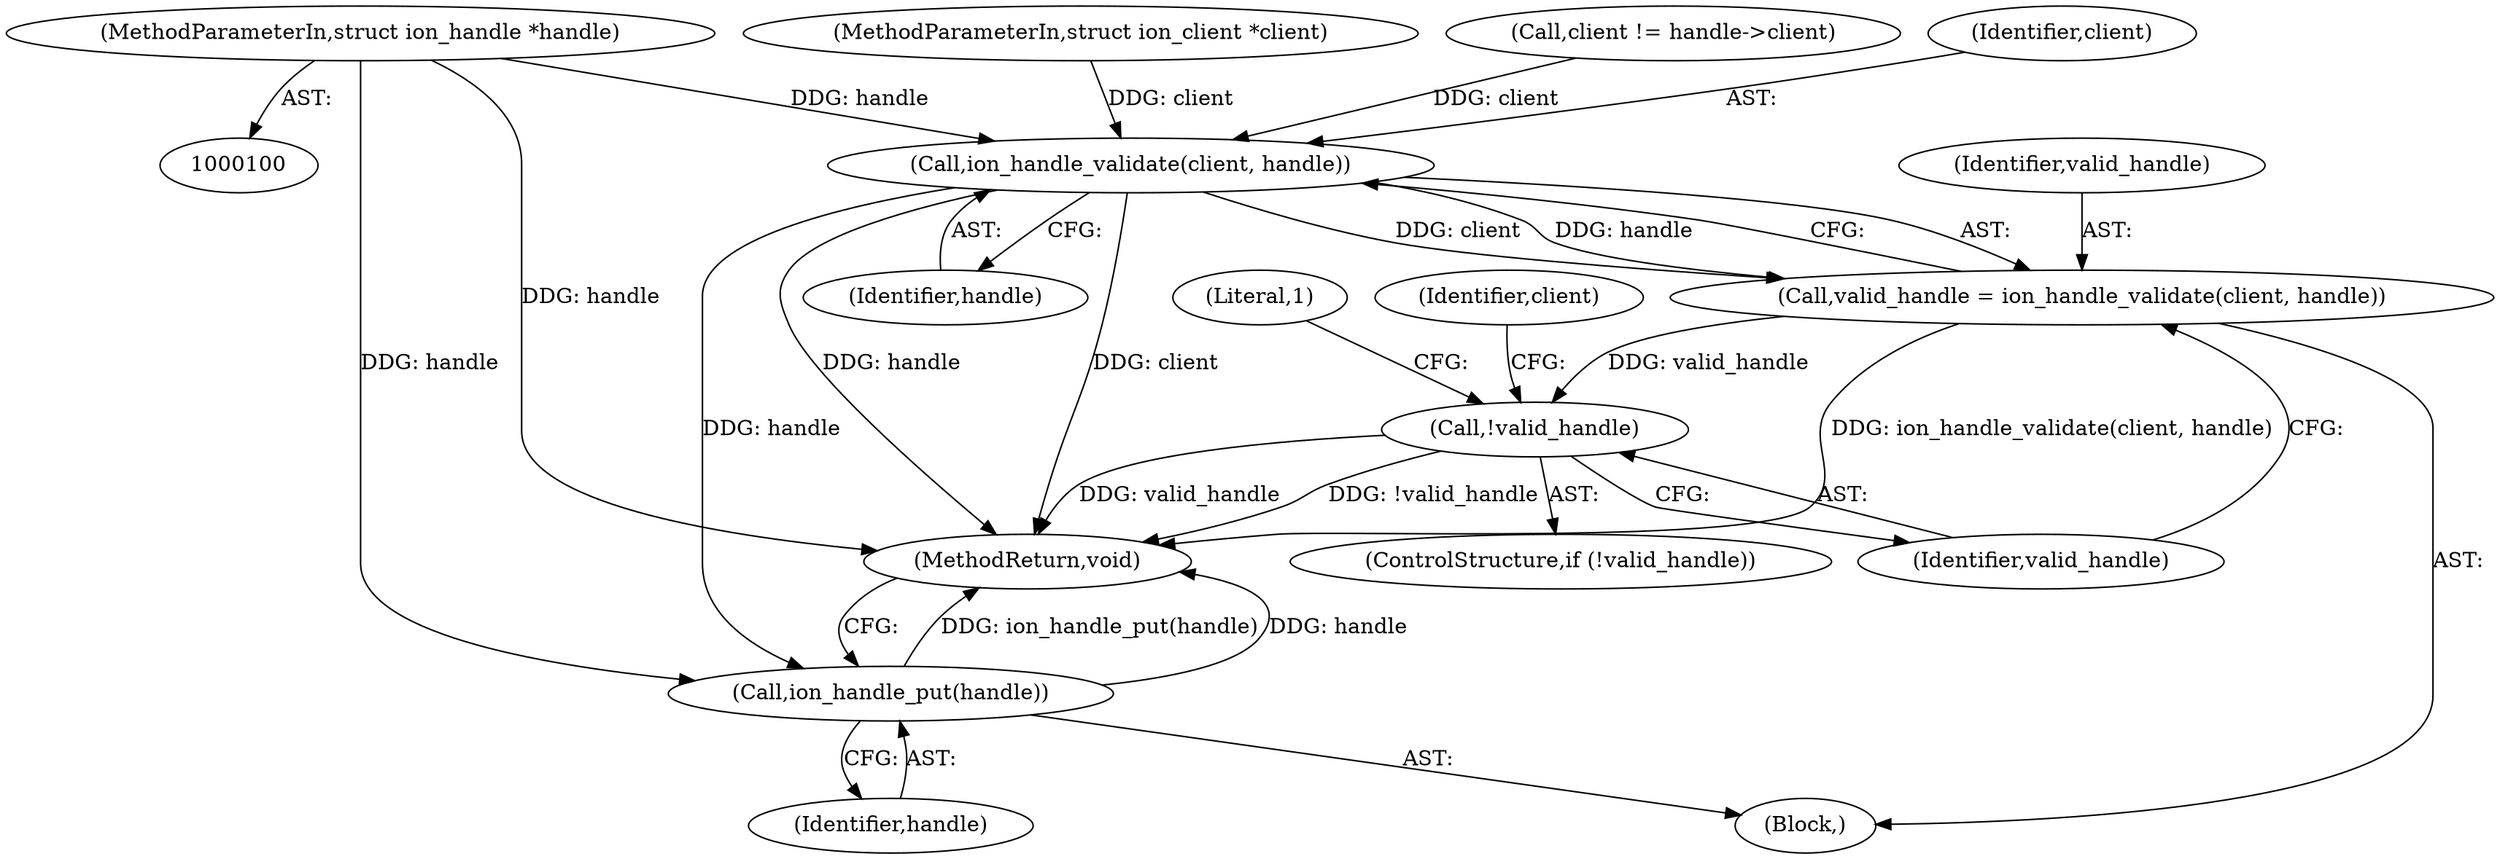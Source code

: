 digraph "1_linux_9590232bb4f4cc824f3425a6e1349afbe6d6d2b7@pointer" {
"1000102" [label="(MethodParameterIn,struct ion_handle *handle)"];
"1000118" [label="(Call,ion_handle_validate(client, handle))"];
"1000116" [label="(Call,valid_handle = ion_handle_validate(client, handle))"];
"1000122" [label="(Call,!valid_handle)"];
"1000140" [label="(Call,ion_handle_put(handle))"];
"1000121" [label="(ControlStructure,if (!valid_handle))"];
"1000119" [label="(Identifier,client)"];
"1000116" [label="(Call,valid_handle = ion_handle_validate(client, handle))"];
"1000103" [label="(Block,)"];
"1000122" [label="(Call,!valid_handle)"];
"1000141" [label="(Identifier,handle)"];
"1000126" [label="(Literal,1)"];
"1000138" [label="(Identifier,client)"];
"1000120" [label="(Identifier,handle)"];
"1000101" [label="(MethodParameterIn,struct ion_client *client)"];
"1000118" [label="(Call,ion_handle_validate(client, handle))"];
"1000123" [label="(Identifier,valid_handle)"];
"1000140" [label="(Call,ion_handle_put(handle))"];
"1000117" [label="(Identifier,valid_handle)"];
"1000142" [label="(MethodReturn,void)"];
"1000106" [label="(Call,client != handle->client)"];
"1000102" [label="(MethodParameterIn,struct ion_handle *handle)"];
"1000102" -> "1000100"  [label="AST: "];
"1000102" -> "1000142"  [label="DDG: handle"];
"1000102" -> "1000118"  [label="DDG: handle"];
"1000102" -> "1000140"  [label="DDG: handle"];
"1000118" -> "1000116"  [label="AST: "];
"1000118" -> "1000120"  [label="CFG: "];
"1000119" -> "1000118"  [label="AST: "];
"1000120" -> "1000118"  [label="AST: "];
"1000116" -> "1000118"  [label="CFG: "];
"1000118" -> "1000142"  [label="DDG: client"];
"1000118" -> "1000142"  [label="DDG: handle"];
"1000118" -> "1000116"  [label="DDG: client"];
"1000118" -> "1000116"  [label="DDG: handle"];
"1000106" -> "1000118"  [label="DDG: client"];
"1000101" -> "1000118"  [label="DDG: client"];
"1000118" -> "1000140"  [label="DDG: handle"];
"1000116" -> "1000103"  [label="AST: "];
"1000117" -> "1000116"  [label="AST: "];
"1000123" -> "1000116"  [label="CFG: "];
"1000116" -> "1000142"  [label="DDG: ion_handle_validate(client, handle)"];
"1000116" -> "1000122"  [label="DDG: valid_handle"];
"1000122" -> "1000121"  [label="AST: "];
"1000122" -> "1000123"  [label="CFG: "];
"1000123" -> "1000122"  [label="AST: "];
"1000126" -> "1000122"  [label="CFG: "];
"1000138" -> "1000122"  [label="CFG: "];
"1000122" -> "1000142"  [label="DDG: valid_handle"];
"1000122" -> "1000142"  [label="DDG: !valid_handle"];
"1000140" -> "1000103"  [label="AST: "];
"1000140" -> "1000141"  [label="CFG: "];
"1000141" -> "1000140"  [label="AST: "];
"1000142" -> "1000140"  [label="CFG: "];
"1000140" -> "1000142"  [label="DDG: ion_handle_put(handle)"];
"1000140" -> "1000142"  [label="DDG: handle"];
}
